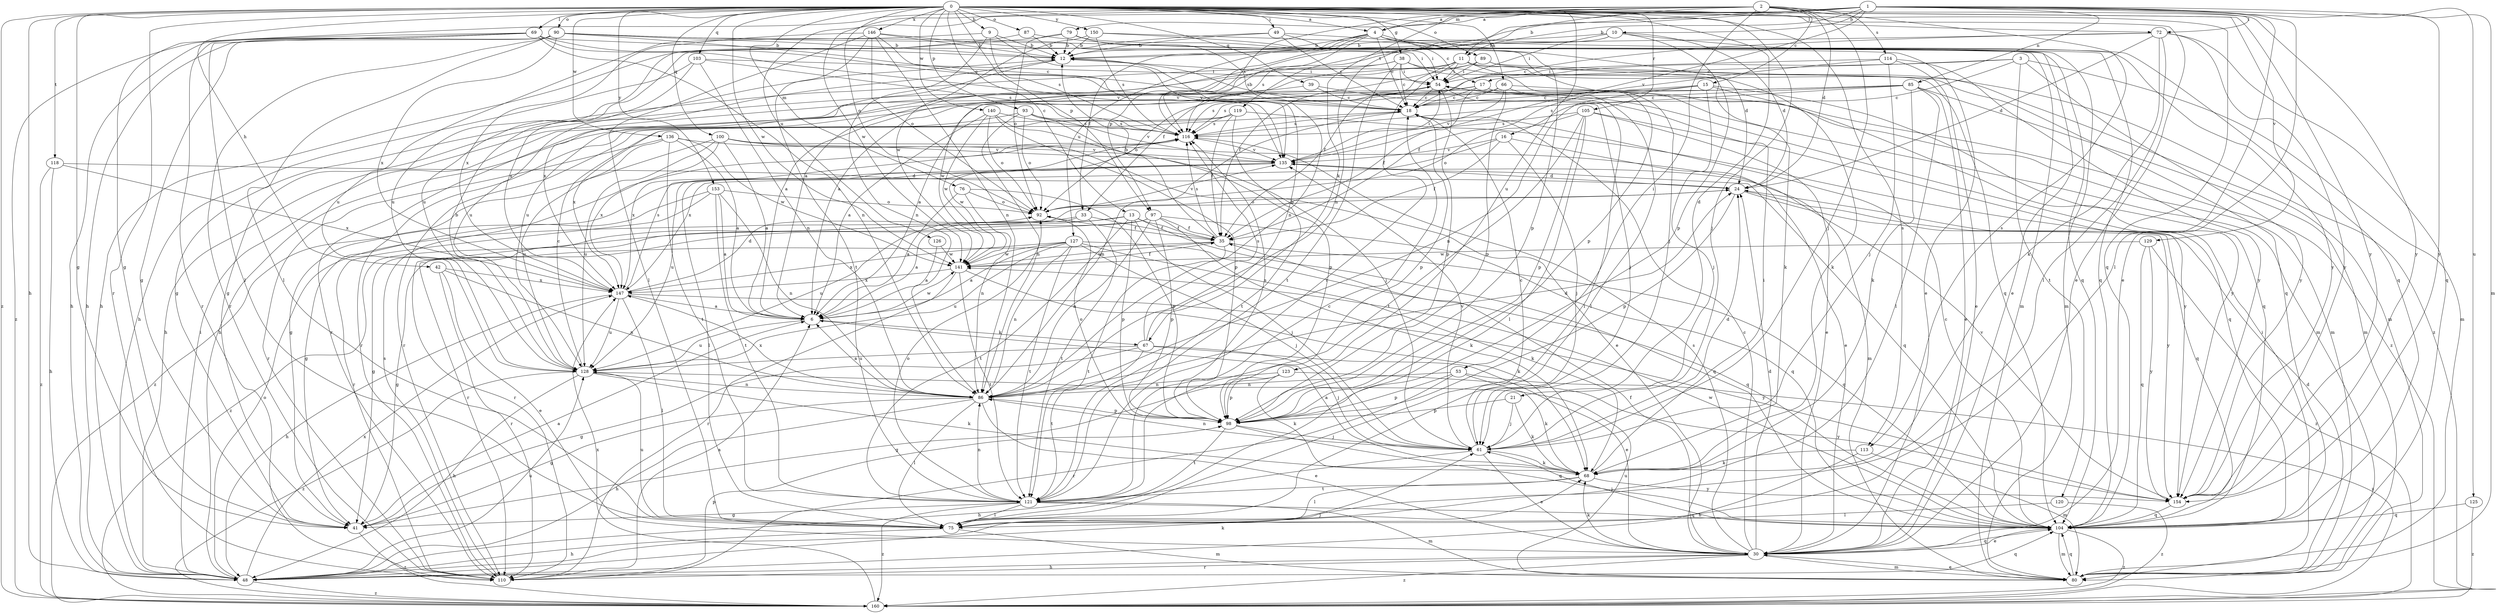 strict digraph  {
0;
1;
2;
3;
4;
6;
9;
10;
11;
12;
13;
15;
16;
17;
18;
21;
24;
30;
33;
35;
38;
39;
41;
42;
48;
49;
53;
54;
61;
66;
67;
68;
69;
72;
75;
76;
79;
80;
85;
86;
87;
89;
90;
92;
93;
97;
98;
100;
103;
104;
105;
110;
113;
114;
116;
118;
119;
120;
121;
123;
125;
126;
127;
128;
129;
135;
136;
140;
141;
146;
147;
150;
153;
154;
160;
0 -> 4  [label=a];
0 -> 9  [label=b];
0 -> 13  [label=c];
0 -> 21  [label=d];
0 -> 30  [label=e];
0 -> 38  [label=g];
0 -> 39  [label=g];
0 -> 41  [label=g];
0 -> 42  [label=h];
0 -> 48  [label=h];
0 -> 49  [label=i];
0 -> 61  [label=j];
0 -> 66  [label=k];
0 -> 69  [label=l];
0 -> 72  [label=l];
0 -> 76  [label=m];
0 -> 87  [label=o];
0 -> 89  [label=o];
0 -> 90  [label=o];
0 -> 92  [label=o];
0 -> 93  [label=p];
0 -> 97  [label=p];
0 -> 100  [label=q];
0 -> 103  [label=q];
0 -> 104  [label=q];
0 -> 105  [label=r];
0 -> 110  [label=r];
0 -> 113  [label=s];
0 -> 118  [label=t];
0 -> 123  [label=u];
0 -> 129  [label=v];
0 -> 136  [label=w];
0 -> 140  [label=w];
0 -> 141  [label=w];
0 -> 146  [label=x];
0 -> 150  [label=y];
0 -> 153  [label=y];
0 -> 154  [label=y];
0 -> 160  [label=z];
1 -> 4  [label=a];
1 -> 10  [label=b];
1 -> 11  [label=b];
1 -> 30  [label=e];
1 -> 72  [label=l];
1 -> 75  [label=l];
1 -> 79  [label=m];
1 -> 80  [label=m];
1 -> 85  [label=n];
1 -> 86  [label=n];
1 -> 119  [label=t];
1 -> 125  [label=u];
1 -> 126  [label=u];
1 -> 135  [label=v];
1 -> 154  [label=y];
2 -> 4  [label=a];
2 -> 11  [label=b];
2 -> 15  [label=c];
2 -> 24  [label=d];
2 -> 41  [label=g];
2 -> 53  [label=i];
2 -> 61  [label=j];
2 -> 67  [label=k];
2 -> 113  [label=s];
2 -> 114  [label=s];
2 -> 116  [label=s];
2 -> 141  [label=w];
2 -> 154  [label=y];
3 -> 16  [label=c];
3 -> 17  [label=c];
3 -> 33  [label=f];
3 -> 80  [label=m];
3 -> 120  [label=t];
3 -> 154  [label=y];
4 -> 12  [label=b];
4 -> 17  [label=c];
4 -> 18  [label=c];
4 -> 30  [label=e];
4 -> 33  [label=f];
4 -> 97  [label=p];
4 -> 104  [label=q];
4 -> 116  [label=s];
4 -> 127  [label=u];
4 -> 154  [label=y];
6 -> 67  [label=k];
6 -> 128  [label=u];
6 -> 141  [label=w];
9 -> 12  [label=b];
9 -> 86  [label=n];
9 -> 116  [label=s];
9 -> 128  [label=u];
9 -> 135  [label=v];
10 -> 6  [label=a];
10 -> 12  [label=b];
10 -> 24  [label=d];
10 -> 54  [label=i];
10 -> 98  [label=p];
10 -> 104  [label=q];
10 -> 116  [label=s];
11 -> 6  [label=a];
11 -> 35  [label=f];
11 -> 41  [label=g];
11 -> 54  [label=i];
11 -> 98  [label=p];
11 -> 104  [label=q];
11 -> 121  [label=t];
11 -> 160  [label=z];
12 -> 54  [label=i];
12 -> 128  [label=u];
12 -> 147  [label=x];
13 -> 6  [label=a];
13 -> 35  [label=f];
13 -> 61  [label=j];
13 -> 98  [label=p];
13 -> 104  [label=q];
13 -> 121  [label=t];
13 -> 160  [label=z];
15 -> 18  [label=c];
15 -> 61  [label=j];
15 -> 86  [label=n];
15 -> 104  [label=q];
15 -> 141  [label=w];
15 -> 154  [label=y];
16 -> 30  [label=e];
16 -> 35  [label=f];
16 -> 61  [label=j];
16 -> 135  [label=v];
16 -> 147  [label=x];
17 -> 18  [label=c];
17 -> 35  [label=f];
17 -> 80  [label=m];
17 -> 92  [label=o];
17 -> 110  [label=r];
17 -> 160  [label=z];
18 -> 12  [label=b];
18 -> 86  [label=n];
18 -> 98  [label=p];
18 -> 116  [label=s];
21 -> 61  [label=j];
21 -> 68  [label=k];
21 -> 98  [label=p];
24 -> 92  [label=o];
24 -> 98  [label=p];
24 -> 104  [label=q];
24 -> 154  [label=y];
30 -> 18  [label=c];
30 -> 24  [label=d];
30 -> 35  [label=f];
30 -> 48  [label=h];
30 -> 68  [label=k];
30 -> 80  [label=m];
30 -> 104  [label=q];
30 -> 110  [label=r];
30 -> 116  [label=s];
30 -> 160  [label=z];
33 -> 35  [label=f];
33 -> 110  [label=r];
33 -> 121  [label=t];
33 -> 128  [label=u];
35 -> 12  [label=b];
35 -> 41  [label=g];
35 -> 104  [label=q];
35 -> 116  [label=s];
35 -> 121  [label=t];
35 -> 141  [label=w];
38 -> 6  [label=a];
38 -> 18  [label=c];
38 -> 41  [label=g];
38 -> 54  [label=i];
38 -> 68  [label=k];
38 -> 104  [label=q];
38 -> 121  [label=t];
39 -> 18  [label=c];
39 -> 48  [label=h];
39 -> 61  [label=j];
41 -> 6  [label=a];
41 -> 160  [label=z];
42 -> 30  [label=e];
42 -> 86  [label=n];
42 -> 110  [label=r];
42 -> 147  [label=x];
48 -> 54  [label=i];
48 -> 61  [label=j];
48 -> 68  [label=k];
48 -> 92  [label=o];
48 -> 104  [label=q];
48 -> 128  [label=u];
48 -> 147  [label=x];
48 -> 160  [label=z];
49 -> 12  [label=b];
49 -> 18  [label=c];
49 -> 54  [label=i];
49 -> 80  [label=m];
49 -> 128  [label=u];
53 -> 68  [label=k];
53 -> 86  [label=n];
53 -> 98  [label=p];
53 -> 110  [label=r];
53 -> 160  [label=z];
54 -> 18  [label=c];
54 -> 75  [label=l];
54 -> 98  [label=p];
54 -> 116  [label=s];
61 -> 18  [label=c];
61 -> 24  [label=d];
61 -> 30  [label=e];
61 -> 48  [label=h];
61 -> 68  [label=k];
61 -> 86  [label=n];
61 -> 135  [label=v];
66 -> 18  [label=c];
66 -> 75  [label=l];
66 -> 80  [label=m];
66 -> 98  [label=p];
66 -> 116  [label=s];
66 -> 135  [label=v];
67 -> 12  [label=b];
67 -> 30  [label=e];
67 -> 41  [label=g];
67 -> 61  [label=j];
67 -> 116  [label=s];
67 -> 121  [label=t];
67 -> 128  [label=u];
68 -> 6  [label=a];
68 -> 54  [label=i];
68 -> 75  [label=l];
68 -> 121  [label=t];
68 -> 154  [label=y];
69 -> 12  [label=b];
69 -> 18  [label=c];
69 -> 48  [label=h];
69 -> 75  [label=l];
69 -> 86  [label=n];
69 -> 110  [label=r];
69 -> 135  [label=v];
69 -> 160  [label=z];
72 -> 12  [label=b];
72 -> 18  [label=c];
72 -> 24  [label=d];
72 -> 68  [label=k];
72 -> 75  [label=l];
72 -> 104  [label=q];
72 -> 154  [label=y];
75 -> 48  [label=h];
75 -> 80  [label=m];
75 -> 128  [label=u];
76 -> 6  [label=a];
76 -> 86  [label=n];
76 -> 92  [label=o];
76 -> 98  [label=p];
79 -> 12  [label=b];
79 -> 24  [label=d];
79 -> 48  [label=h];
79 -> 86  [label=n];
79 -> 92  [label=o];
80 -> 24  [label=d];
80 -> 30  [label=e];
80 -> 54  [label=i];
80 -> 104  [label=q];
80 -> 128  [label=u];
85 -> 6  [label=a];
85 -> 18  [label=c];
85 -> 30  [label=e];
85 -> 48  [label=h];
85 -> 68  [label=k];
85 -> 75  [label=l];
85 -> 80  [label=m];
85 -> 116  [label=s];
86 -> 6  [label=a];
86 -> 24  [label=d];
86 -> 30  [label=e];
86 -> 41  [label=g];
86 -> 48  [label=h];
86 -> 75  [label=l];
86 -> 98  [label=p];
86 -> 147  [label=x];
87 -> 12  [label=b];
87 -> 98  [label=p];
87 -> 128  [label=u];
89 -> 35  [label=f];
89 -> 54  [label=i];
89 -> 68  [label=k];
89 -> 80  [label=m];
89 -> 128  [label=u];
90 -> 12  [label=b];
90 -> 18  [label=c];
90 -> 30  [label=e];
90 -> 41  [label=g];
90 -> 48  [label=h];
90 -> 61  [label=j];
90 -> 75  [label=l];
90 -> 110  [label=r];
90 -> 147  [label=x];
92 -> 35  [label=f];
92 -> 135  [label=v];
93 -> 86  [label=n];
93 -> 92  [label=o];
93 -> 98  [label=p];
93 -> 110  [label=r];
93 -> 116  [label=s];
93 -> 135  [label=v];
97 -> 35  [label=f];
97 -> 41  [label=g];
97 -> 68  [label=k];
97 -> 86  [label=n];
97 -> 98  [label=p];
97 -> 104  [label=q];
97 -> 110  [label=r];
98 -> 61  [label=j];
98 -> 92  [label=o];
98 -> 104  [label=q];
98 -> 116  [label=s];
98 -> 121  [label=t];
100 -> 6  [label=a];
100 -> 30  [label=e];
100 -> 41  [label=g];
100 -> 80  [label=m];
100 -> 128  [label=u];
100 -> 135  [label=v];
100 -> 147  [label=x];
103 -> 48  [label=h];
103 -> 54  [label=i];
103 -> 86  [label=n];
103 -> 116  [label=s];
103 -> 147  [label=x];
104 -> 18  [label=c];
104 -> 30  [label=e];
104 -> 61  [label=j];
104 -> 80  [label=m];
104 -> 141  [label=w];
104 -> 160  [label=z];
105 -> 30  [label=e];
105 -> 75  [label=l];
105 -> 92  [label=o];
105 -> 98  [label=p];
105 -> 116  [label=s];
105 -> 121  [label=t];
105 -> 154  [label=y];
110 -> 6  [label=a];
110 -> 98  [label=p];
110 -> 116  [label=s];
113 -> 48  [label=h];
113 -> 68  [label=k];
113 -> 80  [label=m];
114 -> 30  [label=e];
114 -> 35  [label=f];
114 -> 54  [label=i];
114 -> 61  [label=j];
114 -> 154  [label=y];
116 -> 135  [label=v];
116 -> 141  [label=w];
116 -> 147  [label=x];
118 -> 24  [label=d];
118 -> 48  [label=h];
118 -> 147  [label=x];
118 -> 160  [label=z];
119 -> 35  [label=f];
119 -> 104  [label=q];
119 -> 110  [label=r];
119 -> 116  [label=s];
119 -> 121  [label=t];
119 -> 147  [label=x];
120 -> 75  [label=l];
120 -> 160  [label=z];
121 -> 18  [label=c];
121 -> 41  [label=g];
121 -> 75  [label=l];
121 -> 80  [label=m];
121 -> 86  [label=n];
121 -> 92  [label=o];
121 -> 104  [label=q];
121 -> 160  [label=z];
123 -> 41  [label=g];
123 -> 68  [label=k];
123 -> 86  [label=n];
123 -> 98  [label=p];
123 -> 154  [label=y];
125 -> 104  [label=q];
125 -> 160  [label=z];
126 -> 6  [label=a];
126 -> 141  [label=w];
127 -> 6  [label=a];
127 -> 61  [label=j];
127 -> 68  [label=k];
127 -> 86  [label=n];
127 -> 104  [label=q];
127 -> 121  [label=t];
127 -> 128  [label=u];
127 -> 141  [label=w];
127 -> 147  [label=x];
128 -> 12  [label=b];
128 -> 18  [label=c];
128 -> 48  [label=h];
128 -> 68  [label=k];
128 -> 86  [label=n];
128 -> 160  [label=z];
129 -> 104  [label=q];
129 -> 141  [label=w];
129 -> 154  [label=y];
129 -> 160  [label=z];
135 -> 24  [label=d];
135 -> 54  [label=i];
135 -> 75  [label=l];
135 -> 104  [label=q];
135 -> 128  [label=u];
135 -> 160  [label=z];
136 -> 6  [label=a];
136 -> 110  [label=r];
136 -> 121  [label=t];
136 -> 128  [label=u];
136 -> 135  [label=v];
136 -> 141  [label=w];
140 -> 6  [label=a];
140 -> 61  [label=j];
140 -> 92  [label=o];
140 -> 98  [label=p];
140 -> 116  [label=s];
140 -> 141  [label=w];
141 -> 35  [label=f];
141 -> 68  [label=k];
141 -> 110  [label=r];
141 -> 121  [label=t];
141 -> 147  [label=x];
146 -> 12  [label=b];
146 -> 54  [label=i];
146 -> 75  [label=l];
146 -> 86  [label=n];
146 -> 92  [label=o];
146 -> 121  [label=t];
146 -> 135  [label=v];
146 -> 147  [label=x];
147 -> 6  [label=a];
147 -> 24  [label=d];
147 -> 48  [label=h];
147 -> 75  [label=l];
147 -> 116  [label=s];
147 -> 128  [label=u];
147 -> 154  [label=y];
150 -> 12  [label=b];
150 -> 80  [label=m];
150 -> 104  [label=q];
150 -> 116  [label=s];
150 -> 141  [label=w];
153 -> 6  [label=a];
153 -> 41  [label=g];
153 -> 86  [label=n];
153 -> 92  [label=o];
153 -> 110  [label=r];
153 -> 121  [label=t];
154 -> 104  [label=q];
154 -> 135  [label=v];
160 -> 147  [label=x];
}
